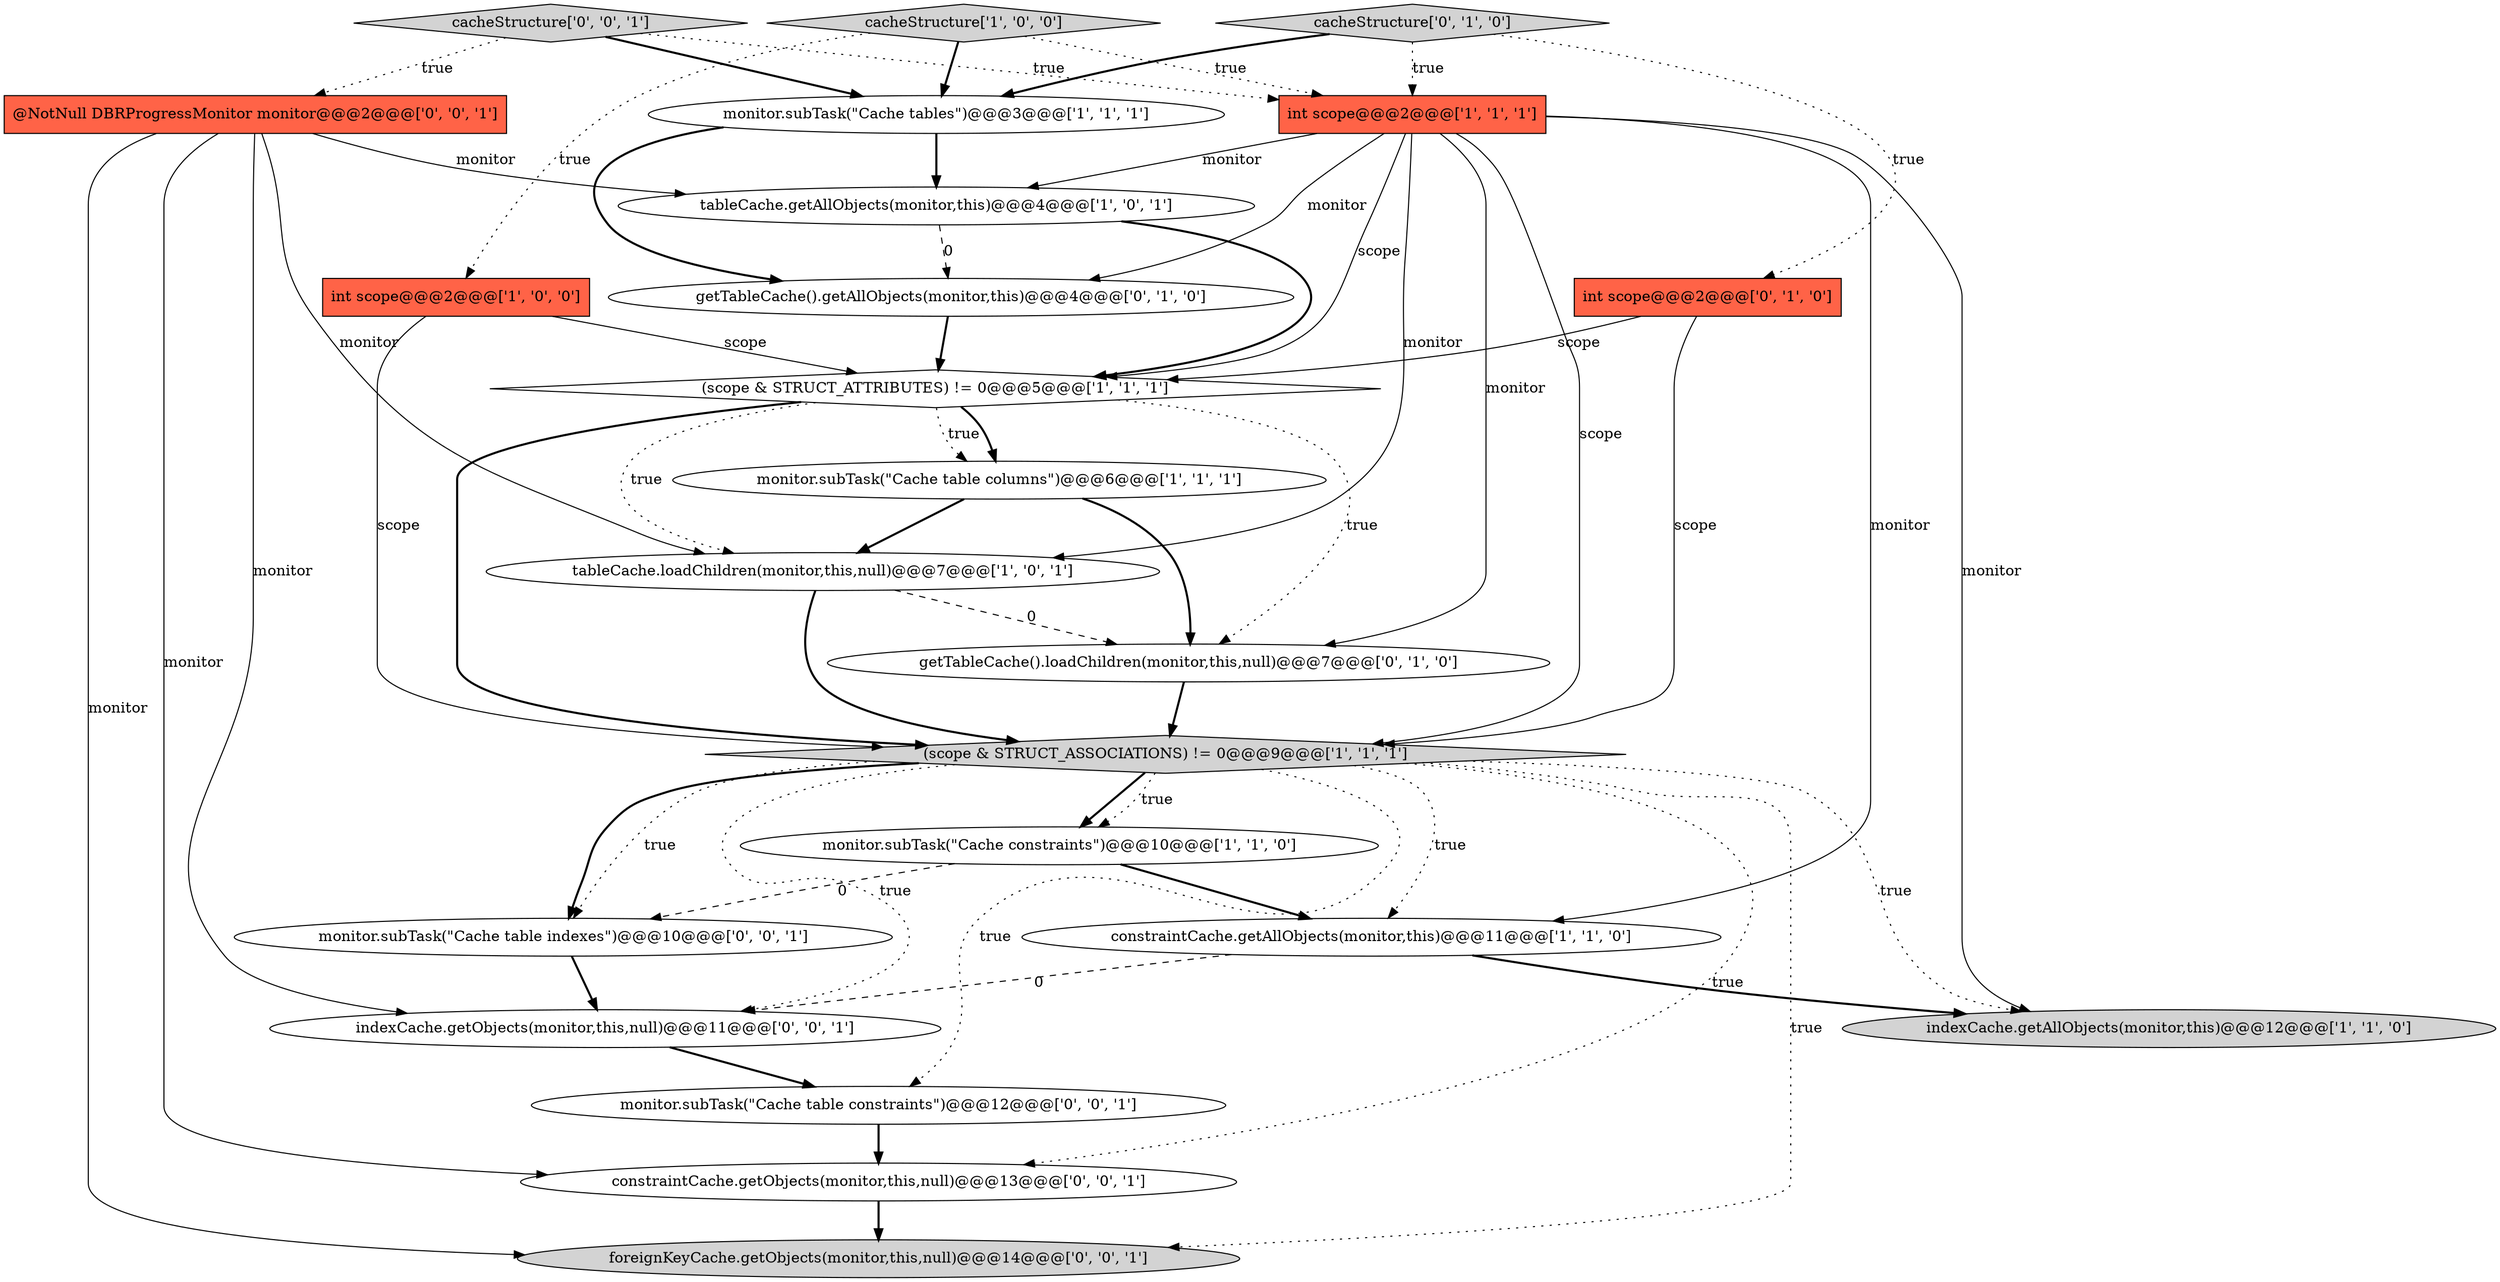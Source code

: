 digraph {
11 [style = filled, label = "cacheStructure['1', '0', '0']", fillcolor = lightgray, shape = diamond image = "AAA0AAABBB1BBB"];
19 [style = filled, label = "cacheStructure['0', '0', '1']", fillcolor = lightgray, shape = diamond image = "AAA0AAABBB3BBB"];
21 [style = filled, label = "indexCache.getObjects(monitor,this,null)@@@11@@@['0', '0', '1']", fillcolor = white, shape = ellipse image = "AAA0AAABBB3BBB"];
22 [style = filled, label = "foreignKeyCache.getObjects(monitor,this,null)@@@14@@@['0', '0', '1']", fillcolor = lightgray, shape = ellipse image = "AAA0AAABBB3BBB"];
20 [style = filled, label = "monitor.subTask(\"Cache table constraints\")@@@12@@@['0', '0', '1']", fillcolor = white, shape = ellipse image = "AAA0AAABBB3BBB"];
10 [style = filled, label = "tableCache.getAllObjects(monitor,this)@@@4@@@['1', '0', '1']", fillcolor = white, shape = ellipse image = "AAA0AAABBB1BBB"];
18 [style = filled, label = "monitor.subTask(\"Cache table indexes\")@@@10@@@['0', '0', '1']", fillcolor = white, shape = ellipse image = "AAA0AAABBB3BBB"];
15 [style = filled, label = "cacheStructure['0', '1', '0']", fillcolor = lightgray, shape = diamond image = "AAA0AAABBB2BBB"];
6 [style = filled, label = "monitor.subTask(\"Cache table columns\")@@@6@@@['1', '1', '1']", fillcolor = white, shape = ellipse image = "AAA0AAABBB1BBB"];
8 [style = filled, label = "monitor.subTask(\"Cache constraints\")@@@10@@@['1', '1', '0']", fillcolor = white, shape = ellipse image = "AAA0AAABBB1BBB"];
0 [style = filled, label = "tableCache.loadChildren(monitor,this,null)@@@7@@@['1', '0', '1']", fillcolor = white, shape = ellipse image = "AAA0AAABBB1BBB"];
5 [style = filled, label = "monitor.subTask(\"Cache tables\")@@@3@@@['1', '1', '1']", fillcolor = white, shape = ellipse image = "AAA0AAABBB1BBB"];
9 [style = filled, label = "int scope@@@2@@@['1', '1', '1']", fillcolor = tomato, shape = box image = "AAA0AAABBB1BBB"];
14 [style = filled, label = "getTableCache().getAllObjects(monitor,this)@@@4@@@['0', '1', '0']", fillcolor = white, shape = ellipse image = "AAA1AAABBB2BBB"];
13 [style = filled, label = "getTableCache().loadChildren(monitor,this,null)@@@7@@@['0', '1', '0']", fillcolor = white, shape = ellipse image = "AAA1AAABBB2BBB"];
16 [style = filled, label = "@NotNull DBRProgressMonitor monitor@@@2@@@['0', '0', '1']", fillcolor = tomato, shape = box image = "AAA0AAABBB3BBB"];
17 [style = filled, label = "constraintCache.getObjects(monitor,this,null)@@@13@@@['0', '0', '1']", fillcolor = white, shape = ellipse image = "AAA0AAABBB3BBB"];
1 [style = filled, label = "indexCache.getAllObjects(monitor,this)@@@12@@@['1', '1', '0']", fillcolor = lightgray, shape = ellipse image = "AAA0AAABBB1BBB"];
12 [style = filled, label = "int scope@@@2@@@['0', '1', '0']", fillcolor = tomato, shape = box image = "AAA0AAABBB2BBB"];
2 [style = filled, label = "(scope & STRUCT_ATTRIBUTES) != 0@@@5@@@['1', '1', '1']", fillcolor = white, shape = diamond image = "AAA0AAABBB1BBB"];
3 [style = filled, label = "constraintCache.getAllObjects(monitor,this)@@@11@@@['1', '1', '0']", fillcolor = white, shape = ellipse image = "AAA0AAABBB1BBB"];
4 [style = filled, label = "int scope@@@2@@@['1', '0', '0']", fillcolor = tomato, shape = box image = "AAA0AAABBB1BBB"];
7 [style = filled, label = "(scope & STRUCT_ASSOCIATIONS) != 0@@@9@@@['1', '1', '1']", fillcolor = lightgray, shape = diamond image = "AAA0AAABBB1BBB"];
16->22 [style = solid, label="monitor"];
5->14 [style = bold, label=""];
11->9 [style = dotted, label="true"];
7->18 [style = dotted, label="true"];
7->8 [style = bold, label=""];
13->7 [style = bold, label=""];
10->2 [style = bold, label=""];
7->21 [style = dotted, label="true"];
8->18 [style = dashed, label="0"];
7->17 [style = dotted, label="true"];
19->5 [style = bold, label=""];
2->7 [style = bold, label=""];
10->14 [style = dashed, label="0"];
9->3 [style = solid, label="monitor"];
0->7 [style = bold, label=""];
7->18 [style = bold, label=""];
7->8 [style = dotted, label="true"];
6->0 [style = bold, label=""];
4->7 [style = solid, label="scope"];
12->2 [style = solid, label="scope"];
9->7 [style = solid, label="scope"];
3->21 [style = dashed, label="0"];
2->6 [style = dotted, label="true"];
6->13 [style = bold, label=""];
7->1 [style = dotted, label="true"];
19->9 [style = dotted, label="true"];
5->10 [style = bold, label=""];
0->13 [style = dashed, label="0"];
8->3 [style = bold, label=""];
3->1 [style = bold, label=""];
9->0 [style = solid, label="monitor"];
16->17 [style = solid, label="monitor"];
19->16 [style = dotted, label="true"];
21->20 [style = bold, label=""];
16->0 [style = solid, label="monitor"];
9->10 [style = solid, label="monitor"];
9->1 [style = solid, label="monitor"];
2->13 [style = dotted, label="true"];
15->5 [style = bold, label=""];
16->21 [style = solid, label="monitor"];
2->6 [style = bold, label=""];
14->2 [style = bold, label=""];
18->21 [style = bold, label=""];
9->2 [style = solid, label="scope"];
20->17 [style = bold, label=""];
9->13 [style = solid, label="monitor"];
17->22 [style = bold, label=""];
11->4 [style = dotted, label="true"];
15->9 [style = dotted, label="true"];
16->10 [style = solid, label="monitor"];
2->0 [style = dotted, label="true"];
7->3 [style = dotted, label="true"];
9->14 [style = solid, label="monitor"];
7->22 [style = dotted, label="true"];
4->2 [style = solid, label="scope"];
7->20 [style = dotted, label="true"];
12->7 [style = solid, label="scope"];
11->5 [style = bold, label=""];
15->12 [style = dotted, label="true"];
}
